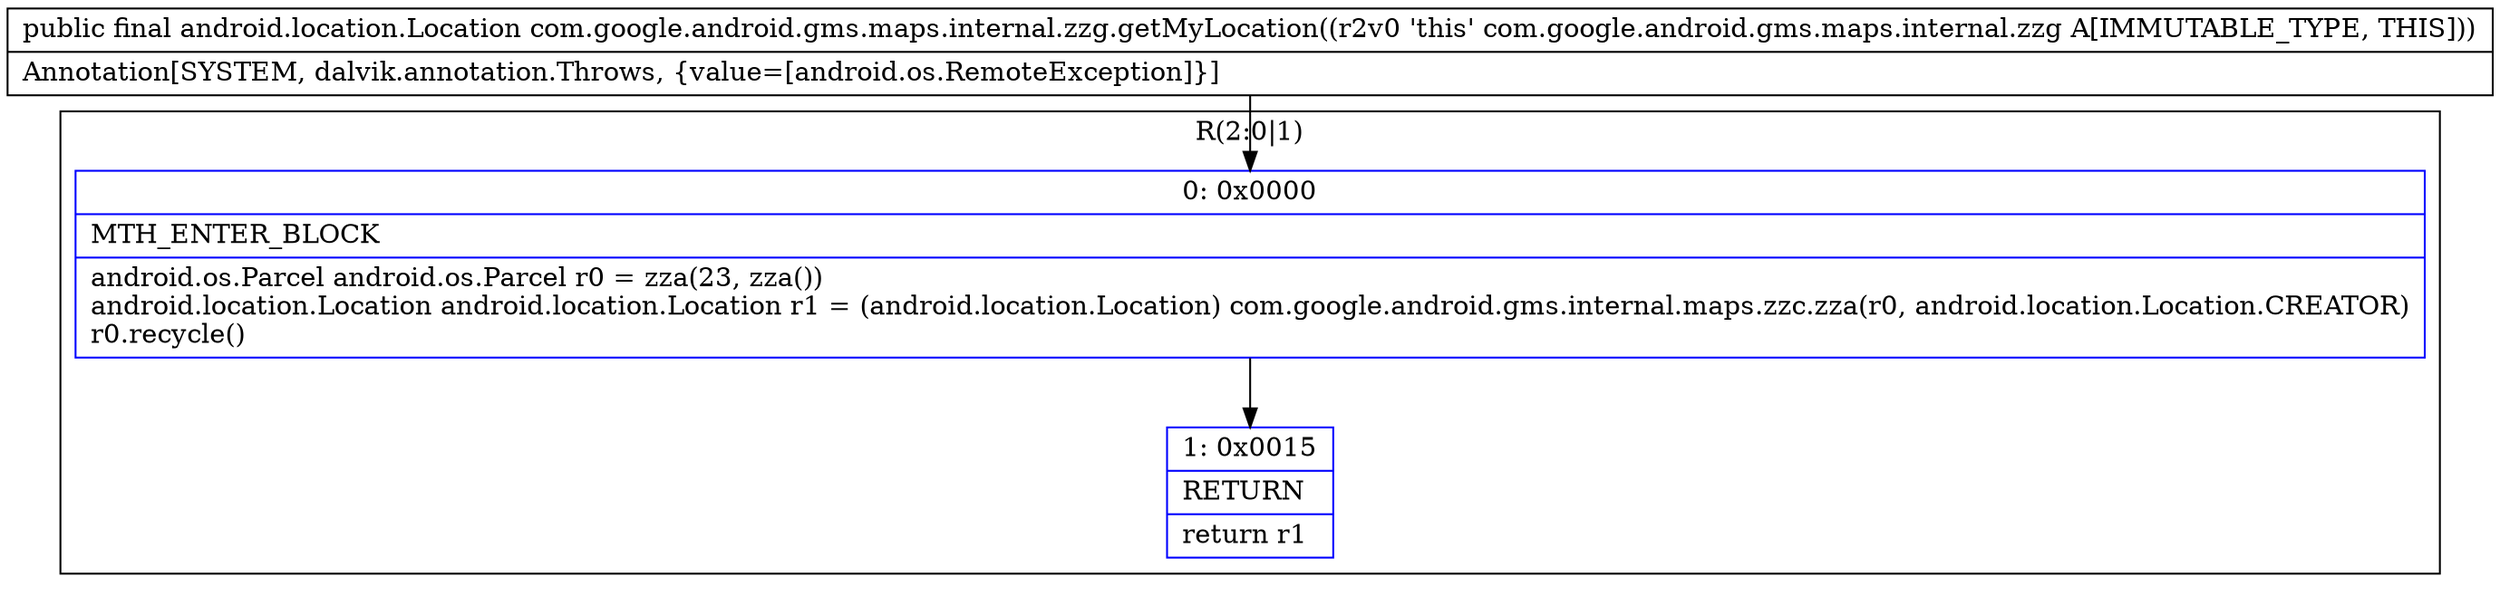 digraph "CFG forcom.google.android.gms.maps.internal.zzg.getMyLocation()Landroid\/location\/Location;" {
subgraph cluster_Region_1460631875 {
label = "R(2:0|1)";
node [shape=record,color=blue];
Node_0 [shape=record,label="{0\:\ 0x0000|MTH_ENTER_BLOCK\l|android.os.Parcel android.os.Parcel r0 = zza(23, zza())\landroid.location.Location android.location.Location r1 = (android.location.Location) com.google.android.gms.internal.maps.zzc.zza(r0, android.location.Location.CREATOR)\lr0.recycle()\l}"];
Node_1 [shape=record,label="{1\:\ 0x0015|RETURN\l|return r1\l}"];
}
MethodNode[shape=record,label="{public final android.location.Location com.google.android.gms.maps.internal.zzg.getMyLocation((r2v0 'this' com.google.android.gms.maps.internal.zzg A[IMMUTABLE_TYPE, THIS]))  | Annotation[SYSTEM, dalvik.annotation.Throws, \{value=[android.os.RemoteException]\}]\l}"];
MethodNode -> Node_0;
Node_0 -> Node_1;
}

